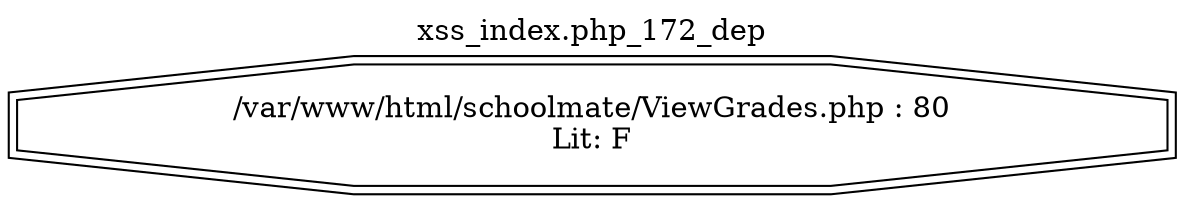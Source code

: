 digraph cfg {
  label="xss_index.php_172_dep";
  labelloc=t;
  n1 [shape=doubleoctagon, label="/var/www/html/schoolmate/ViewGrades.php : 80\nLit: F\n"];
}
